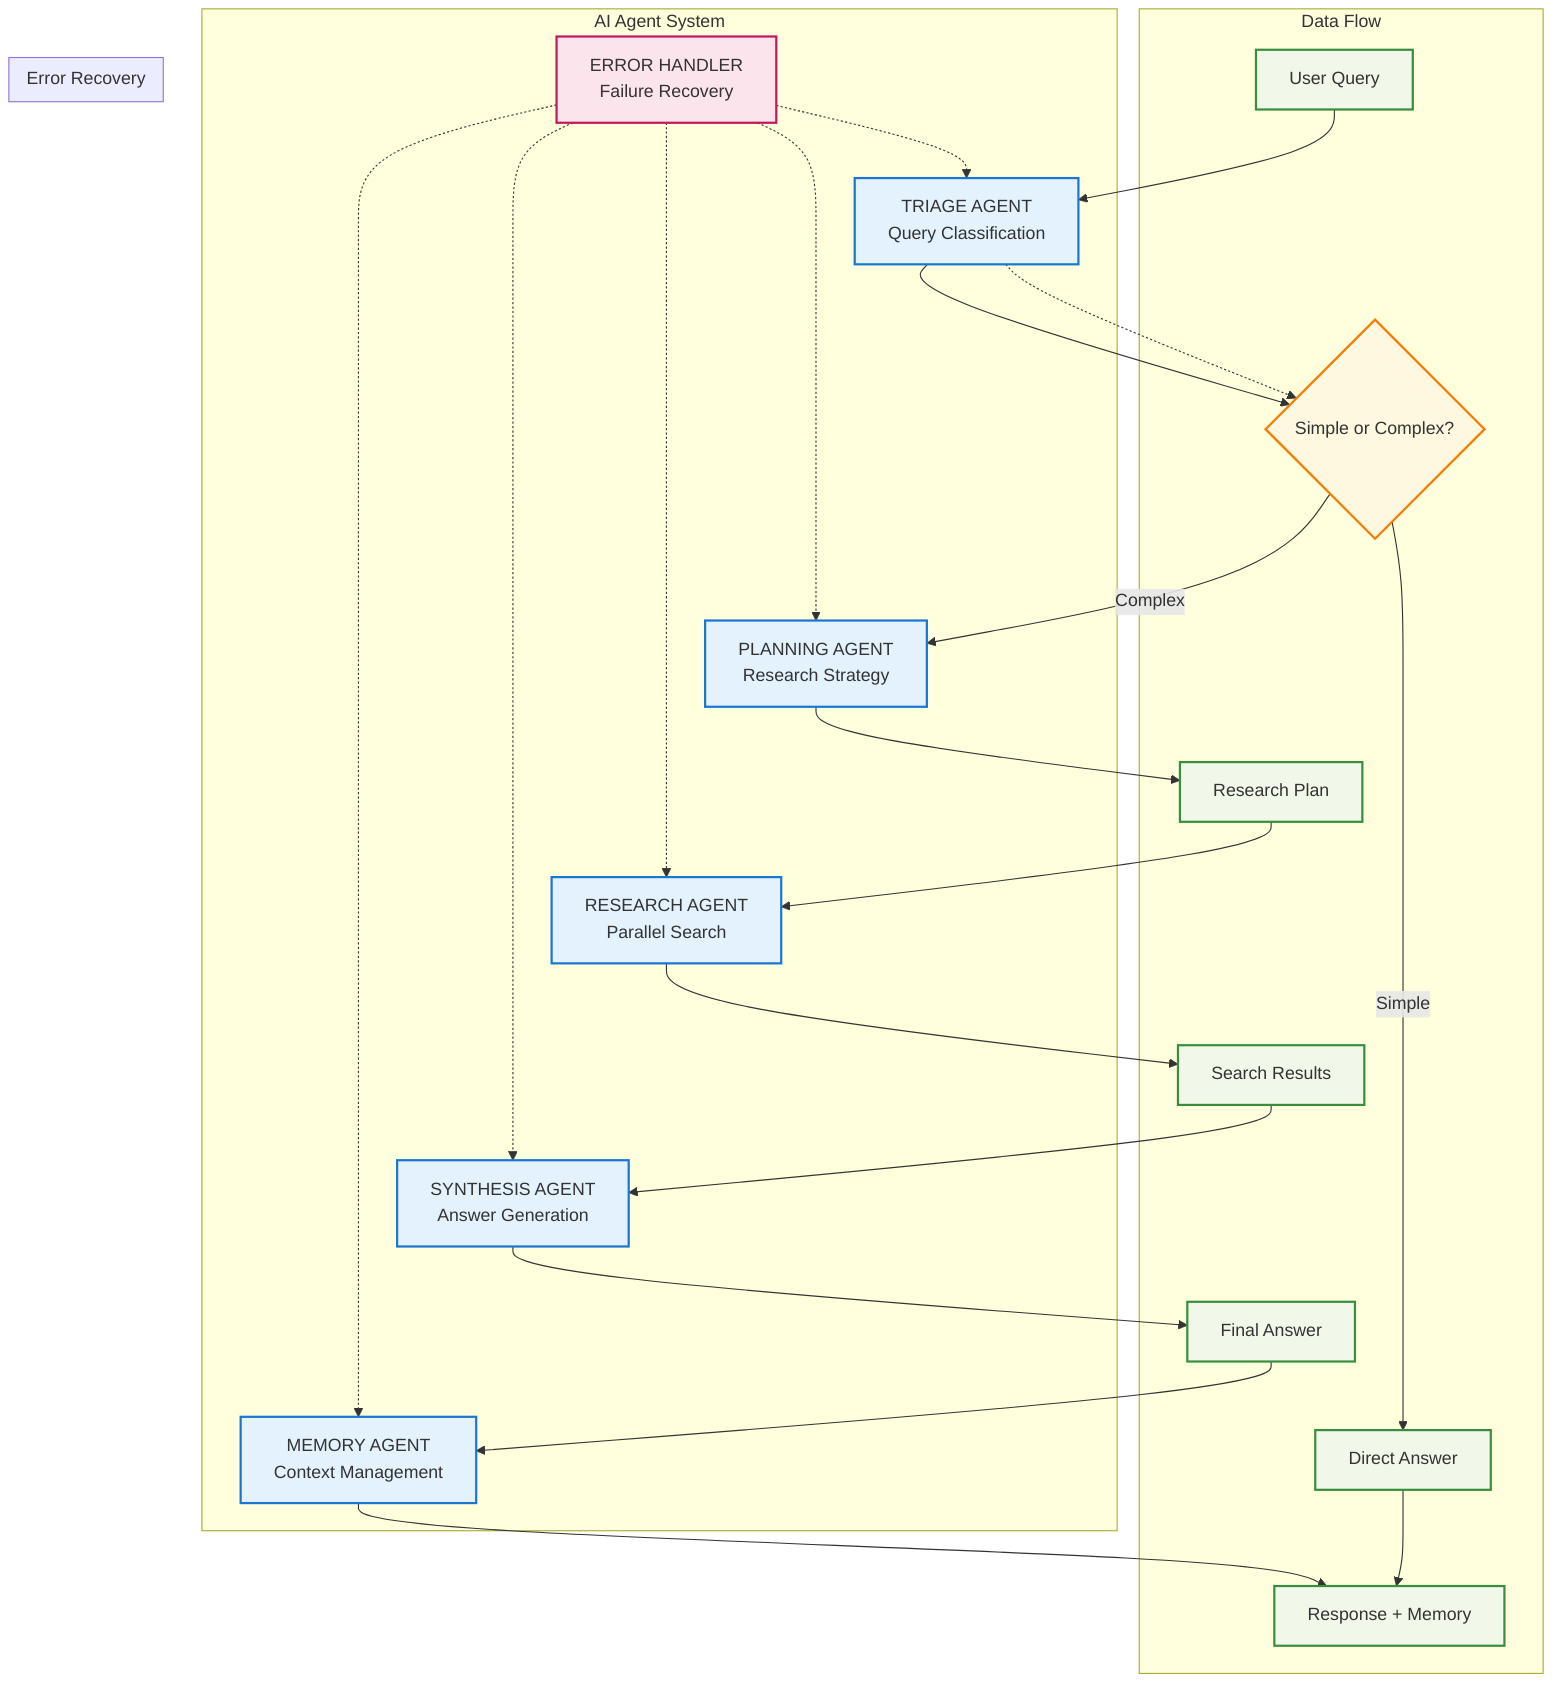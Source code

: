 graph TB
    subgraph "AI Agent System"
        A["TRIAGE AGENT<br/>Query Classification"]
        B["PLANNING AGENT<br/>Research Strategy"]
        C["RESEARCH AGENT<br/>Parallel Search"]
        D["SYNTHESIS AGENT<br/>Answer Generation"]
        E["MEMORY AGENT<br/>Context Management"]
        F["ERROR HANDLER<br/>Failure Recovery"]
    end
    
    subgraph "Data Flow"
        G["User Query"] --> A
        A --> H{Simple or Complex?}
        H -->|Simple| I["Direct Answer"]
        H -->|Complex| B
        B --> J["Research Plan"]
        J --> C
        C --> K["Search Results"]
        K --> D
        D --> L["Final Answer"]
        L --> E
        E --> M["Response + Memory"]
    end
    
    subgraph "Error Recovery"
        F -.-> A
        F -.-> B
        F -.-> C
        F -.-> D
        F -.-> E
    end
    
    A -.-> H
    I --> M
    
    classDef agent fill:#e3f2fd,stroke:#1976d2,stroke-width:2px
    classDef data fill:#f1f8e9,stroke:#388e3c,stroke-width:2px
    classDef decision fill:#fff8e1,stroke:#f57c00,stroke-width:2px
    classDef error fill:#fce4ec,stroke:#c2185b,stroke-width:2px
    
    class A,B,C,D,E agent
    class G,I,J,K,L,M data
    class H decision
    class F error